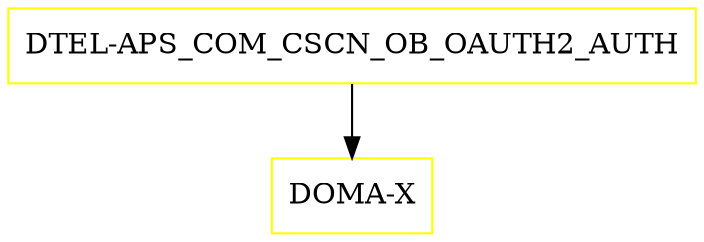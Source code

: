 digraph G {
  "DTEL-APS_COM_CSCN_OB_OAUTH2_AUTH" [shape=box,color=yellow];
  "DOMA-X" [shape=box,color=yellow,URL="./DOMA_X.html"];
  "DTEL-APS_COM_CSCN_OB_OAUTH2_AUTH" -> "DOMA-X";
}
